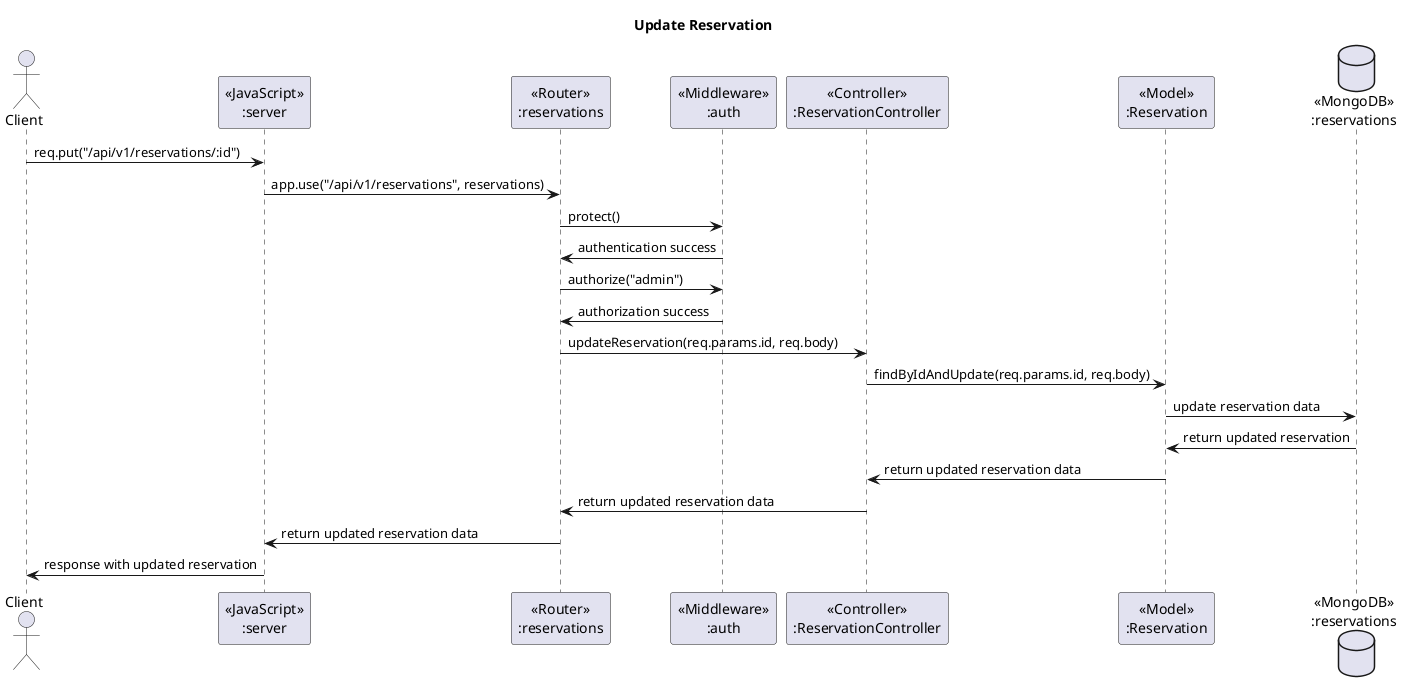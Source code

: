 @startuml
title Update Reservation

actor Client
participant "«JavaScript»\n:server" as Server
participant "«Router»\n:reservations" as Router
participant "«Middleware»\n:auth" as Middleware
participant "«Controller»\n:ReservationController" as Controller
participant "«Model»\n:Reservation" as Model
database "«MongoDB»\n:reservations" as Database

Client -> Server: req.put("/api/v1/reservations/:id")
Server -> Router: app.use("/api/v1/reservations", reservations)
Router -> Middleware: protect()
Middleware -> Router: authentication success
Router -> Middleware: authorize("admin")
Middleware -> Router: authorization success
Router -> Controller: updateReservation(req.params.id, req.body)
Controller -> Model: findByIdAndUpdate(req.params.id, req.body)
Model -> Database: update reservation data
Database -> Model: return updated reservation
Model -> Controller: return updated reservation data
Controller -> Router: return updated reservation data
Router -> Server: return updated reservation data
Server -> Client: response with updated reservation

@enduml
